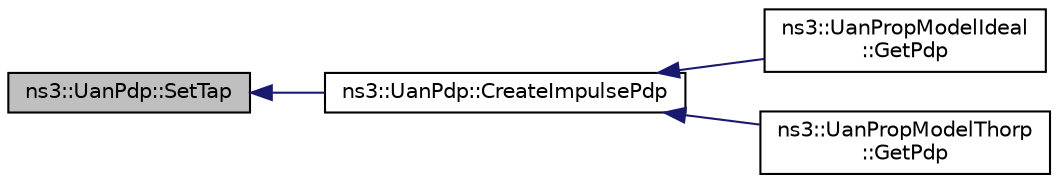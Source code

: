digraph "ns3::UanPdp::SetTap"
{
  edge [fontname="Helvetica",fontsize="10",labelfontname="Helvetica",labelfontsize="10"];
  node [fontname="Helvetica",fontsize="10",shape=record];
  rankdir="LR";
  Node1 [label="ns3::UanPdp::SetTap",height=0.2,width=0.4,color="black", fillcolor="grey75", style="filled", fontcolor="black"];
  Node1 -> Node2 [dir="back",color="midnightblue",fontsize="10",style="solid"];
  Node2 [label="ns3::UanPdp::CreateImpulsePdp",height=0.2,width=0.4,color="black", fillcolor="white", style="filled",URL="$d4/d80/classns3_1_1UanPdp.html#a9bca35a5402288c06e2ba0197b25b053"];
  Node2 -> Node3 [dir="back",color="midnightblue",fontsize="10",style="solid"];
  Node3 [label="ns3::UanPropModelIdeal\l::GetPdp",height=0.2,width=0.4,color="black", fillcolor="white", style="filled",URL="$de/d16/classns3_1_1UanPropModelIdeal.html#af6aca3148a73f5b0f37139649cab200f"];
  Node2 -> Node4 [dir="back",color="midnightblue",fontsize="10",style="solid"];
  Node4 [label="ns3::UanPropModelThorp\l::GetPdp",height=0.2,width=0.4,color="black", fillcolor="white", style="filled",URL="$dd/d8e/classns3_1_1UanPropModelThorp.html#a29c43fca215d7825e6805838e8008a04"];
}
